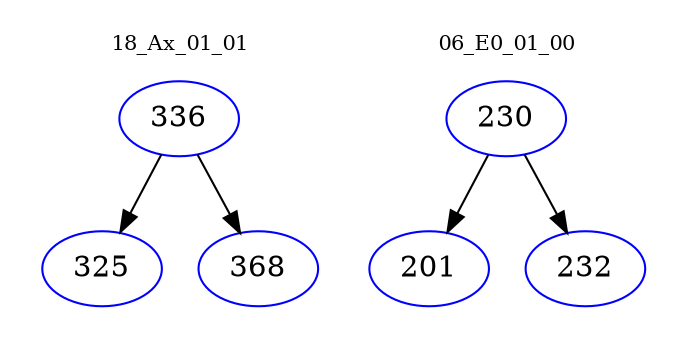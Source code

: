 digraph{
subgraph cluster_0 {
color = white
label = "18_Ax_01_01";
fontsize=10;
T0_336 [label="336", color="blue"]
T0_336 -> T0_325 [color="black"]
T0_325 [label="325", color="blue"]
T0_336 -> T0_368 [color="black"]
T0_368 [label="368", color="blue"]
}
subgraph cluster_1 {
color = white
label = "06_E0_01_00";
fontsize=10;
T1_230 [label="230", color="blue"]
T1_230 -> T1_201 [color="black"]
T1_201 [label="201", color="blue"]
T1_230 -> T1_232 [color="black"]
T1_232 [label="232", color="blue"]
}
}
